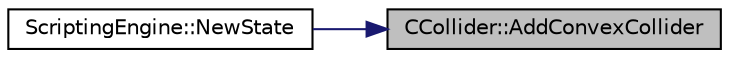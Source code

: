 digraph "CCollider::AddConvexCollider"
{
 // LATEX_PDF_SIZE
  edge [fontname="Helvetica",fontsize="10",labelfontname="Helvetica",labelfontsize="10"];
  node [fontname="Helvetica",fontsize="10",shape=record];
  rankdir="RL";
  Node18 [label="CCollider::AddConvexCollider",height=0.2,width=0.4,color="black", fillcolor="grey75", style="filled", fontcolor="black",tooltip="Creates a convex/polygon collider around the object. Currently is not working."];
  Node18 -> Node19 [dir="back",color="midnightblue",fontsize="10",style="solid",fontname="Helvetica"];
  Node19 [label="ScriptingEngine::NewState",height=0.2,width=0.4,color="black", fillcolor="white", style="filled",URL="$class_scripting_engine.html#a125a0c206da8e74b8f6664c4e523606a",tooltip="Sets up the engine with initial processes and variables and exposes engine functionality to lua."];
}
